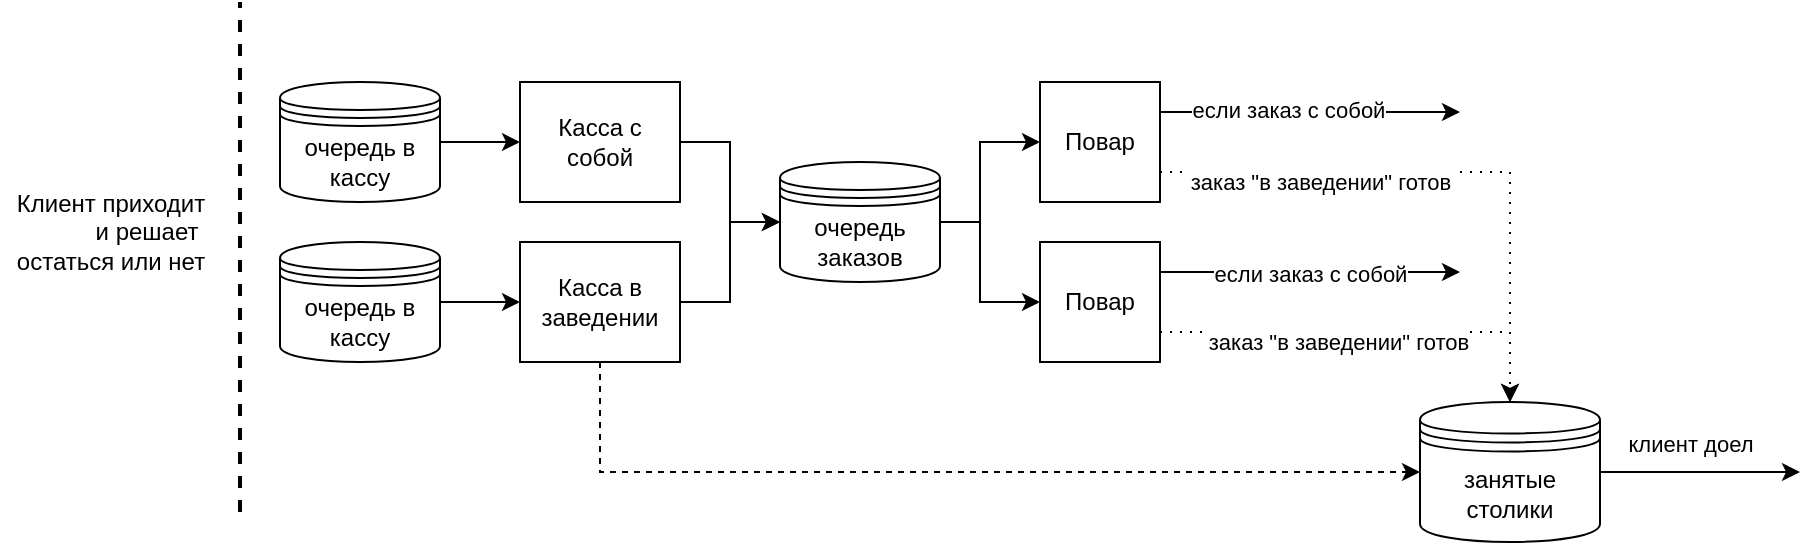 <mxfile version="13.9.9" type="device"><diagram id="wp-RPZ3Uziwhfxr5BZhM" name="Страница 1"><mxGraphModel dx="1720" dy="660" grid="1" gridSize="10" guides="1" tooltips="1" connect="1" arrows="1" fold="1" page="1" pageScale="1" pageWidth="827" pageHeight="1169" math="0" shadow="0"><root><mxCell id="0"/><mxCell id="1" parent="0"/><mxCell id="sr7LXLB-bevqZkRHkuBT-9" style="edgeStyle=orthogonalEdgeStyle;rounded=0;orthogonalLoop=1;jettySize=auto;html=1;exitX=1;exitY=0.5;exitDx=0;exitDy=0;entryX=0;entryY=0.5;entryDx=0;entryDy=0;" parent="1" source="sr7LXLB-bevqZkRHkuBT-1" target="sr7LXLB-bevqZkRHkuBT-6" edge="1"><mxGeometry relative="1" as="geometry"/></mxCell><mxCell id="sr7LXLB-bevqZkRHkuBT-1" value="Касса с собой" style="rounded=0;whiteSpace=wrap;html=1;" parent="1" vertex="1"><mxGeometry x="240" y="120" width="80" height="60" as="geometry"/></mxCell><mxCell id="sr7LXLB-bevqZkRHkuBT-10" style="edgeStyle=orthogonalEdgeStyle;rounded=0;orthogonalLoop=1;jettySize=auto;html=1;exitX=1;exitY=0.5;exitDx=0;exitDy=0;entryX=0;entryY=0.5;entryDx=0;entryDy=0;" parent="1" source="sr7LXLB-bevqZkRHkuBT-2" target="sr7LXLB-bevqZkRHkuBT-6" edge="1"><mxGeometry relative="1" as="geometry"/></mxCell><mxCell id="sr7LXLB-bevqZkRHkuBT-16" style="edgeStyle=orthogonalEdgeStyle;rounded=0;orthogonalLoop=1;jettySize=auto;html=1;exitX=0.5;exitY=1;exitDx=0;exitDy=0;entryX=0;entryY=0.5;entryDx=0;entryDy=0;dashed=1;" parent="1" source="sr7LXLB-bevqZkRHkuBT-2" target="sr7LXLB-bevqZkRHkuBT-14" edge="1"><mxGeometry relative="1" as="geometry"><Array as="points"><mxPoint x="280" y="315"/></Array></mxGeometry></mxCell><mxCell id="sr7LXLB-bevqZkRHkuBT-2" value="Касса в заведении" style="rounded=0;whiteSpace=wrap;html=1;" parent="1" vertex="1"><mxGeometry x="240" y="200" width="80" height="60" as="geometry"/></mxCell><mxCell id="sr7LXLB-bevqZkRHkuBT-17" style="edgeStyle=orthogonalEdgeStyle;rounded=0;orthogonalLoop=1;jettySize=auto;html=1;exitX=1;exitY=0.25;exitDx=0;exitDy=0;" parent="1" source="sr7LXLB-bevqZkRHkuBT-3" edge="1"><mxGeometry relative="1" as="geometry"><mxPoint x="710" y="135" as="targetPoint"/></mxGeometry></mxCell><mxCell id="sr7LXLB-bevqZkRHkuBT-18" value="если заказ с собой" style="edgeLabel;html=1;align=center;verticalAlign=middle;resizable=0;points=[];" parent="sr7LXLB-bevqZkRHkuBT-17" vertex="1" connectable="0"><mxGeometry x="-0.157" y="1" relative="1" as="geometry"><mxPoint as="offset"/></mxGeometry></mxCell><mxCell id="sr7LXLB-bevqZkRHkuBT-22" style="edgeStyle=orthogonalEdgeStyle;rounded=0;orthogonalLoop=1;jettySize=auto;html=1;exitX=1;exitY=0.75;exitDx=0;exitDy=0;entryX=0.5;entryY=0;entryDx=0;entryDy=0;dashed=1;dashPattern=1 4;" parent="1" source="sr7LXLB-bevqZkRHkuBT-3" target="sr7LXLB-bevqZkRHkuBT-14" edge="1"><mxGeometry relative="1" as="geometry"/></mxCell><mxCell id="sr7LXLB-bevqZkRHkuBT-24" value="заказ &quot;в заведении&quot; готов" style="edgeLabel;html=1;align=center;verticalAlign=middle;resizable=0;points=[];" parent="sr7LXLB-bevqZkRHkuBT-22" vertex="1" connectable="0"><mxGeometry x="-0.248" y="-1" relative="1" as="geometry"><mxPoint x="-29.17" y="4" as="offset"/></mxGeometry></mxCell><mxCell id="sr7LXLB-bevqZkRHkuBT-3" value="Повар" style="rounded=0;whiteSpace=wrap;html=1;" parent="1" vertex="1"><mxGeometry x="500" y="120" width="60" height="60" as="geometry"/></mxCell><mxCell id="sr7LXLB-bevqZkRHkuBT-20" value="если заказ с собой" style="edgeStyle=orthogonalEdgeStyle;rounded=0;orthogonalLoop=1;jettySize=auto;html=1;exitX=1;exitY=0.25;exitDx=0;exitDy=0;" parent="1" source="sr7LXLB-bevqZkRHkuBT-4" edge="1"><mxGeometry relative="1" as="geometry"><mxPoint x="710" y="215" as="targetPoint"/></mxGeometry></mxCell><mxCell id="sr7LXLB-bevqZkRHkuBT-21" value="&lt;span style=&quot;color: rgba(0 , 0 , 0 , 0) ; font-family: monospace ; font-size: 0px ; background-color: rgb(248 , 249 , 250)&quot;&gt;%3CmxGraphModel%3E%3Croot%3E%3CmxCell%20id%3D%220%22%2F%3E%3CmxCell%20id%3D%221%22%20parent%3D%220%22%2F%3E%3CmxCell%20id%3D%222%22%20value%3D%22%D0%B5%D1%81%D0%BB%D0%B8%20%D0%B7%D0%B0%D0%BA%D0%B0%D0%B7%20%D1%81%20%D1%81%D0%BE%D0%B1%D0%BE%D0%B9%22%20style%3D%22edgeLabel%3Bhtml%3D1%3Balign%3Dcenter%3BverticalAlign%3Dmiddle%3Bresizable%3D0%3Bpoints%3D%5B%5D%3B%22%20vertex%3D%221%22%20connectable%3D%220%22%20parent%3D%221%22%3E%3CmxGeometry%20x%3D%22769%22%20y%3D%22134%22%20as%3D%22geometry%22%2F%3E%3C%2FmxCell%3E%3C%2Froot%3E%3C%2FmxGraphModel%3E&lt;/span&gt;&lt;span style=&quot;color: rgba(0 , 0 , 0 , 0) ; font-family: monospace ; font-size: 0px ; background-color: rgb(248 , 249 , 250)&quot;&gt;%3CmxGraphModel%3E%3Croot%3E%3CmxCell%20id%3D%220%22%2F%3E%3CmxCell%20id%3D%221%22%20parent%3D%220%22%2F%3E%3CmxCell%20id%3D%222%22%20value%3D%22%D0%B5%D1%81%D0%BB%D0%B8%20%D0%B7%D0%B0%D0%BA%D0%B0%D0%B7%20%D1%81%20%D1%81%D0%BE%D0%B1%D0%BE%D0%B9%22%20style%3D%22edgeLabel%3Bhtml%3D1%3Balign%3Dcenter%3BverticalAlign%3Dmiddle%3Bresizable%3D0%3Bpoints%3D%5B%5D%3B%22%20vertex%3D%221%22%20connectable%3D%220%22%20parent%3D%221%22%3E%3CmxGeometry%20x%3D%22769%22%20y%3D%22134%22%20as%3D%22geometry%22%2F%3E%3C%2FmxCell%3E%3C%2Froot%3E%3C%2FmxGraphModel%3E&lt;/span&gt;&lt;span style=&quot;color: rgba(0 , 0 , 0 , 0) ; font-family: monospace ; font-size: 0px ; background-color: rgb(248 , 249 , 250)&quot;&gt;%3CmxGraphModel%3E%3Croot%3E%3CmxCell%20id%3D%220%22%2F%3E%3CmxCell%20id%3D%221%22%20parent%3D%220%22%2F%3E%3CmxCell%20id%3D%222%22%20value%3D%22%D0%B5%D1%81%D0%BB%D0%B8%20%D0%B7%D0%B0%D0%BA%D0%B0%D0%B7%20%D1%81%20%D1%81%D0%BE%D0%B1%D0%BE%D0%B9%22%20style%3D%22edgeLabel%3Bhtml%3D1%3Balign%3Dcenter%3BverticalAlign%3Dmiddle%3Bresizable%3D0%3Bpoints%3D%5B%5D%3B%22%20vertex%3D%221%22%20connectable%3D%220%22%20parent%3D%221%22%3E%3CmxGeometry%20x%3D%22769%22%20y%3D%22134%22%20as%3D%22geometry%22%2F%3E%3C%2FmxCell%3E%3C%2Froot%3E%3C%2FmxGraphModel%3Eе&lt;/span&gt;" style="edgeLabel;html=1;align=center;verticalAlign=middle;resizable=0;points=[];" parent="sr7LXLB-bevqZkRHkuBT-20" vertex="1" connectable="0"><mxGeometry x="0.329" y="-1" relative="1" as="geometry"><mxPoint as="offset"/></mxGeometry></mxCell><mxCell id="sr7LXLB-bevqZkRHkuBT-25" style="edgeStyle=orthogonalEdgeStyle;rounded=0;orthogonalLoop=1;jettySize=auto;html=1;exitX=1;exitY=0.75;exitDx=0;exitDy=0;entryX=0.5;entryY=0;entryDx=0;entryDy=0;dashed=1;dashPattern=1 4;" parent="1" source="sr7LXLB-bevqZkRHkuBT-4" target="sr7LXLB-bevqZkRHkuBT-14" edge="1"><mxGeometry relative="1" as="geometry"/></mxCell><mxCell id="sr7LXLB-bevqZkRHkuBT-26" value="заказ &quot;в заведении&quot; готов" style="edgeLabel;html=1;align=center;verticalAlign=middle;resizable=0;points=[];" parent="sr7LXLB-bevqZkRHkuBT-25" vertex="1" connectable="0"><mxGeometry x="0.2" y="3" relative="1" as="geometry"><mxPoint x="-37" y="8" as="offset"/></mxGeometry></mxCell><mxCell id="sr7LXLB-bevqZkRHkuBT-4" value="Повар" style="rounded=0;whiteSpace=wrap;html=1;" parent="1" vertex="1"><mxGeometry x="500" y="200" width="60" height="60" as="geometry"/></mxCell><mxCell id="sr7LXLB-bevqZkRHkuBT-11" style="edgeStyle=orthogonalEdgeStyle;rounded=0;orthogonalLoop=1;jettySize=auto;html=1;exitX=1;exitY=0.5;exitDx=0;exitDy=0;entryX=0;entryY=0.5;entryDx=0;entryDy=0;" parent="1" source="sr7LXLB-bevqZkRHkuBT-5" target="sr7LXLB-bevqZkRHkuBT-1" edge="1"><mxGeometry relative="1" as="geometry"/></mxCell><mxCell id="sr7LXLB-bevqZkRHkuBT-5" value="очередь в кассу" style="shape=datastore;whiteSpace=wrap;html=1;" parent="1" vertex="1"><mxGeometry x="120" y="120" width="80" height="60" as="geometry"/></mxCell><mxCell id="sr7LXLB-bevqZkRHkuBT-7" style="edgeStyle=orthogonalEdgeStyle;rounded=0;orthogonalLoop=1;jettySize=auto;html=1;exitX=1;exitY=0.5;exitDx=0;exitDy=0;entryX=0;entryY=0.5;entryDx=0;entryDy=0;" parent="1" target="sr7LXLB-bevqZkRHkuBT-3" edge="1" source="sr7LXLB-bevqZkRHkuBT-6"><mxGeometry relative="1" as="geometry"><mxPoint x="520" y="190" as="sourcePoint"/><Array as="points"><mxPoint x="470" y="190"/><mxPoint x="470" y="150"/></Array></mxGeometry></mxCell><mxCell id="sr7LXLB-bevqZkRHkuBT-8" style="edgeStyle=orthogonalEdgeStyle;rounded=0;orthogonalLoop=1;jettySize=auto;html=1;exitX=1;exitY=0.5;exitDx=0;exitDy=0;entryX=0;entryY=0.5;entryDx=0;entryDy=0;" parent="1" source="sr7LXLB-bevqZkRHkuBT-6" target="sr7LXLB-bevqZkRHkuBT-4" edge="1"><mxGeometry relative="1" as="geometry"><mxPoint x="520" y="190" as="sourcePoint"/><Array as="points"><mxPoint x="470" y="190"/><mxPoint x="470" y="230"/></Array></mxGeometry></mxCell><mxCell id="sr7LXLB-bevqZkRHkuBT-6" value="очередь заказов" style="shape=datastore;whiteSpace=wrap;html=1;" parent="1" vertex="1"><mxGeometry x="370" y="160" width="80" height="60" as="geometry"/></mxCell><mxCell id="sr7LXLB-bevqZkRHkuBT-13" style="edgeStyle=orthogonalEdgeStyle;rounded=0;orthogonalLoop=1;jettySize=auto;html=1;exitX=1;exitY=0.5;exitDx=0;exitDy=0;entryX=0;entryY=0.5;entryDx=0;entryDy=0;" parent="1" source="sr7LXLB-bevqZkRHkuBT-12" target="sr7LXLB-bevqZkRHkuBT-2" edge="1"><mxGeometry relative="1" as="geometry"/></mxCell><mxCell id="sr7LXLB-bevqZkRHkuBT-12" value="&lt;span&gt;очередь в кассу&lt;/span&gt;" style="shape=datastore;whiteSpace=wrap;html=1;" parent="1" vertex="1"><mxGeometry x="120" y="200" width="80" height="60" as="geometry"/></mxCell><mxCell id="sr7LXLB-bevqZkRHkuBT-31" style="edgeStyle=orthogonalEdgeStyle;rounded=0;orthogonalLoop=1;jettySize=auto;html=1;exitX=1;exitY=0.5;exitDx=0;exitDy=0;" parent="1" source="sr7LXLB-bevqZkRHkuBT-14" edge="1"><mxGeometry relative="1" as="geometry"><mxPoint x="880" y="315" as="targetPoint"/></mxGeometry></mxCell><mxCell id="sr7LXLB-bevqZkRHkuBT-32" value="клиент доел" style="edgeLabel;html=1;align=center;verticalAlign=middle;resizable=0;points=[];" parent="sr7LXLB-bevqZkRHkuBT-31" vertex="1" connectable="0"><mxGeometry x="0.243" y="4" relative="1" as="geometry"><mxPoint x="-17" y="-11" as="offset"/></mxGeometry></mxCell><mxCell id="sr7LXLB-bevqZkRHkuBT-14" value="занятые столики" style="shape=datastore;whiteSpace=wrap;html=1;" parent="1" vertex="1"><mxGeometry x="690" y="280" width="90" height="70" as="geometry"/></mxCell><mxCell id="sr7LXLB-bevqZkRHkuBT-35" value="" style="endArrow=none;dashed=1;html=1;strokeWidth=2;" parent="1" edge="1"><mxGeometry width="50" height="50" relative="1" as="geometry"><mxPoint x="100" y="335" as="sourcePoint"/><mxPoint x="100" y="80" as="targetPoint"/></mxGeometry></mxCell><mxCell id="sr7LXLB-bevqZkRHkuBT-36" value="Клиент приходит &lt;br&gt;&lt;div style=&quot;text-align: right&quot;&gt;&lt;span&gt;и решает&amp;nbsp;&lt;/span&gt;&lt;/div&gt;остаться или нет" style="text;html=1;align=center;verticalAlign=middle;resizable=0;points=[];autosize=1;" parent="1" vertex="1"><mxGeometry x="-20" y="170" width="110" height="50" as="geometry"/></mxCell></root></mxGraphModel></diagram></mxfile>
